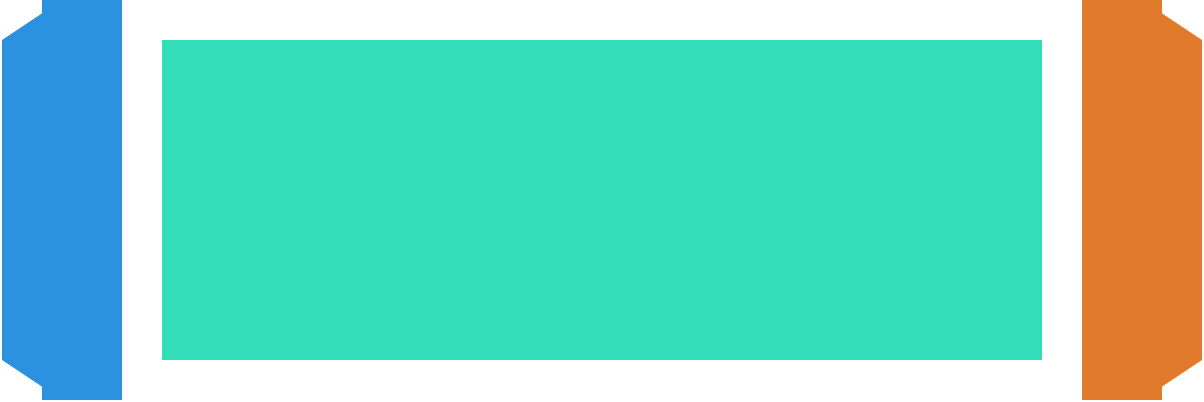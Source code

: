 <mxfile version="24.7.8">
  <diagram name="Seite-1" id="QJI-42Hn-8XDsUpOFSds">
    <mxGraphModel dx="1185" dy="688" grid="1" gridSize="10" guides="1" tooltips="1" connect="1" arrows="1" fold="1" page="1" pageScale="1" pageWidth="827" pageHeight="1169" math="0" shadow="0">
      <root>
        <mxCell id="0" />
        <mxCell id="1" parent="0" />
        <mxCell id="Vziy_lIDq63u1nh27KbB-3" value="" style="rounded=0;whiteSpace=wrap;html=1;strokeColor=none;fillColor=#2B92E0;" vertex="1" parent="1">
          <mxGeometry x="55" y="40" width="40" height="200" as="geometry" />
        </mxCell>
        <mxCell id="Vziy_lIDq63u1nh27KbB-4" value="" style="rounded=0;whiteSpace=wrap;html=1;strokeColor=none;fillColor=#31DEB9;" vertex="1" parent="1">
          <mxGeometry x="115" y="60" width="440" height="160" as="geometry" />
        </mxCell>
        <mxCell id="Vziy_lIDq63u1nh27KbB-5" value="" style="rounded=0;whiteSpace=wrap;html=1;strokeColor=none;fillColor=#E17A2A;" vertex="1" parent="1">
          <mxGeometry x="575" y="40" width="40" height="200" as="geometry" />
        </mxCell>
        <mxCell id="Vziy_lIDq63u1nh27KbB-6" value="" style="shape=trapezoid;perimeter=trapezoidPerimeter;whiteSpace=wrap;html=1;fixedSize=1;rotation=-90;strokeColor=none;fillColor=#2B92E0;" vertex="1" parent="1">
          <mxGeometry x="-50" y="125" width="200" height="30" as="geometry" />
        </mxCell>
        <mxCell id="Vziy_lIDq63u1nh27KbB-7" value="" style="shape=trapezoid;perimeter=trapezoidPerimeter;whiteSpace=wrap;html=1;fixedSize=1;rotation=90;strokeColor=none;fillColor=#E17A2A;" vertex="1" parent="1">
          <mxGeometry x="520" y="125" width="200" height="30" as="geometry" />
        </mxCell>
      </root>
    </mxGraphModel>
  </diagram>
</mxfile>
